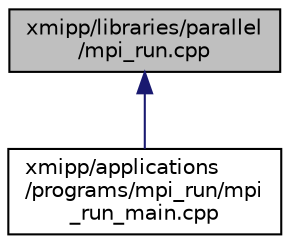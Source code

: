 digraph "xmipp/libraries/parallel/mpi_run.cpp"
{
  edge [fontname="Helvetica",fontsize="10",labelfontname="Helvetica",labelfontsize="10"];
  node [fontname="Helvetica",fontsize="10",shape=record];
  Node50 [label="xmipp/libraries/parallel\l/mpi_run.cpp",height=0.2,width=0.4,color="black", fillcolor="grey75", style="filled", fontcolor="black"];
  Node50 -> Node51 [dir="back",color="midnightblue",fontsize="10",style="solid",fontname="Helvetica"];
  Node51 [label="xmipp/applications\l/programs/mpi_run/mpi\l_run_main.cpp",height=0.2,width=0.4,color="black", fillcolor="white", style="filled",URL="$mpi__run__main_8cpp.html"];
}
